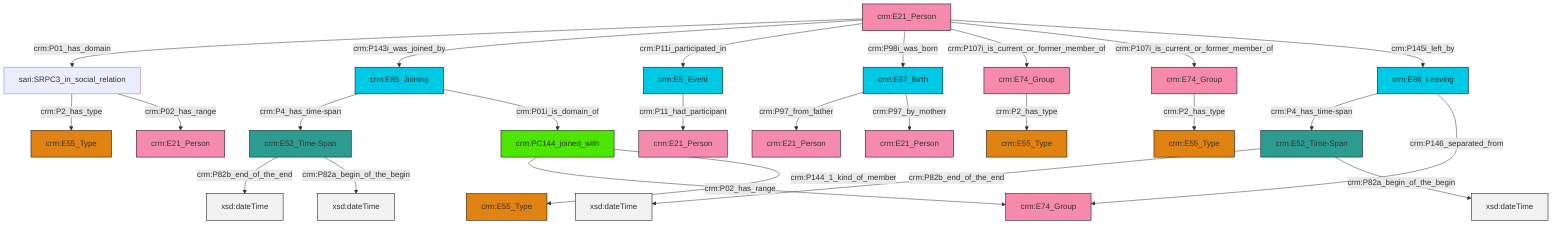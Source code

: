 graph TD
classDef Literal fill:#f2f2f2,stroke:#000000;
classDef CRM_Entity fill:#FFFFFF,stroke:#000000;
classDef Temporal_Entity fill:#00C9E6, stroke:#000000;
classDef Type fill:#E18312, stroke:#000000;
classDef Time-Span fill:#2C9C91, stroke:#000000;
classDef Appellation fill:#FFEB7F, stroke:#000000;
classDef Place fill:#008836, stroke:#000000;
classDef Persistent_Item fill:#B266B2, stroke:#000000;
classDef Conceptual_Object fill:#FFD700, stroke:#000000;
classDef Physical_Thing fill:#D2B48C, stroke:#000000;
classDef Actor fill:#f58aad, stroke:#000000;
classDef PC_Classes fill:#4ce600, stroke:#000000;
classDef Multi fill:#cccccc,stroke:#000000;

8["crm:E21_Person"]:::Actor -->|crm:P01_has_domain| 9["sari:SRPC3_in_social_relation"]:::Default
10["crm:E86_Leaving"]:::Temporal_Entity -->|crm:P4_has_time-span| 11["crm:E52_Time-Span"]:::Time-Span
9["sari:SRPC3_in_social_relation"]:::Default -->|crm:P2_has_type| 12["crm:E55_Type"]:::Type
11["crm:E52_Time-Span"]:::Time-Span -->|crm:P82b_end_of_the_end| 14[xsd:dateTime]:::Literal
8["crm:E21_Person"]:::Actor -->|crm:P143i_was_joined_by| 16["crm:E85_Joining"]:::Temporal_Entity
9["sari:SRPC3_in_social_relation"]:::Default -->|crm:P02_has_range| 20["crm:E21_Person"]:::Actor
8["crm:E21_Person"]:::Actor -->|crm:P11i_participated_in| 21["crm:E5_Event"]:::Temporal_Entity
8["crm:E21_Person"]:::Actor -->|crm:P98i_was_born| 23["crm:E67_Birth"]:::Temporal_Entity
21["crm:E5_Event"]:::Temporal_Entity -->|crm:P11_had_participant| 4["crm:E21_Person"]:::Actor
0["crm:PC144_joined_with"]:::PC_Classes -->|crm:P02_has_range| 28["crm:E74_Group"]:::Actor
11["crm:E52_Time-Span"]:::Time-Span -->|crm:P82a_begin_of_the_begin| 29[xsd:dateTime]:::Literal
16["crm:E85_Joining"]:::Temporal_Entity -->|crm:P4_has_time-span| 30["crm:E52_Time-Span"]:::Time-Span
17["crm:E74_Group"]:::Actor -->|crm:P2_has_type| 31["crm:E55_Type"]:::Type
8["crm:E21_Person"]:::Actor -->|crm:P107i_is_current_or_former_member_of| 17["crm:E74_Group"]:::Actor
0["crm:PC144_joined_with"]:::PC_Classes -->|crm:P144_1_kind_of_member| 32["crm:E55_Type"]:::Type
8["crm:E21_Person"]:::Actor -->|crm:P107i_is_current_or_former_member_of| 2["crm:E74_Group"]:::Actor
23["crm:E67_Birth"]:::Temporal_Entity -->|crm:P97_from_father| 33["crm:E21_Person"]:::Actor
8["crm:E21_Person"]:::Actor -->|crm:P145i_left_by| 10["crm:E86_Leaving"]:::Temporal_Entity
16["crm:E85_Joining"]:::Temporal_Entity -->|crm:P01i_is_domain_of| 0["crm:PC144_joined_with"]:::PC_Classes
23["crm:E67_Birth"]:::Temporal_Entity -->|crm:P97_by_motherr| 25["crm:E21_Person"]:::Actor
30["crm:E52_Time-Span"]:::Time-Span -->|crm:P82b_end_of_the_end| 37[xsd:dateTime]:::Literal
2["crm:E74_Group"]:::Actor -->|crm:P2_has_type| 6["crm:E55_Type"]:::Type
10["crm:E86_Leaving"]:::Temporal_Entity -->|crm:P146_separated_from| 28["crm:E74_Group"]:::Actor
30["crm:E52_Time-Span"]:::Time-Span -->|crm:P82a_begin_of_the_begin| 46[xsd:dateTime]:::Literal